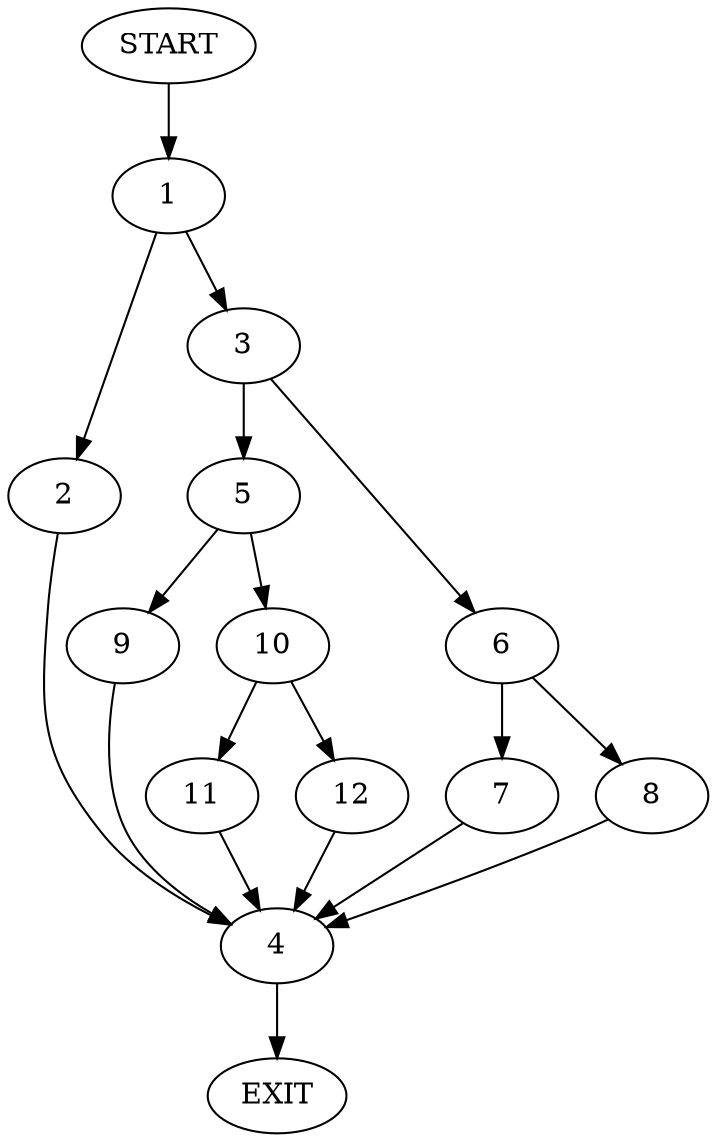 digraph {
0 [label="START"];
1;
2;
3;
4;
5;
6;
7;
8;
9;
10;
11;
12;
13 [label="EXIT"];
0 -> 1;
1 -> 2;
1 -> 3;
2 -> 4;
3 -> 5;
3 -> 6;
4 -> 13;
6 -> 7;
6 -> 8;
5 -> 9;
5 -> 10;
8 -> 4;
7 -> 4;
9 -> 4;
10 -> 11;
10 -> 12;
11 -> 4;
12 -> 4;
}